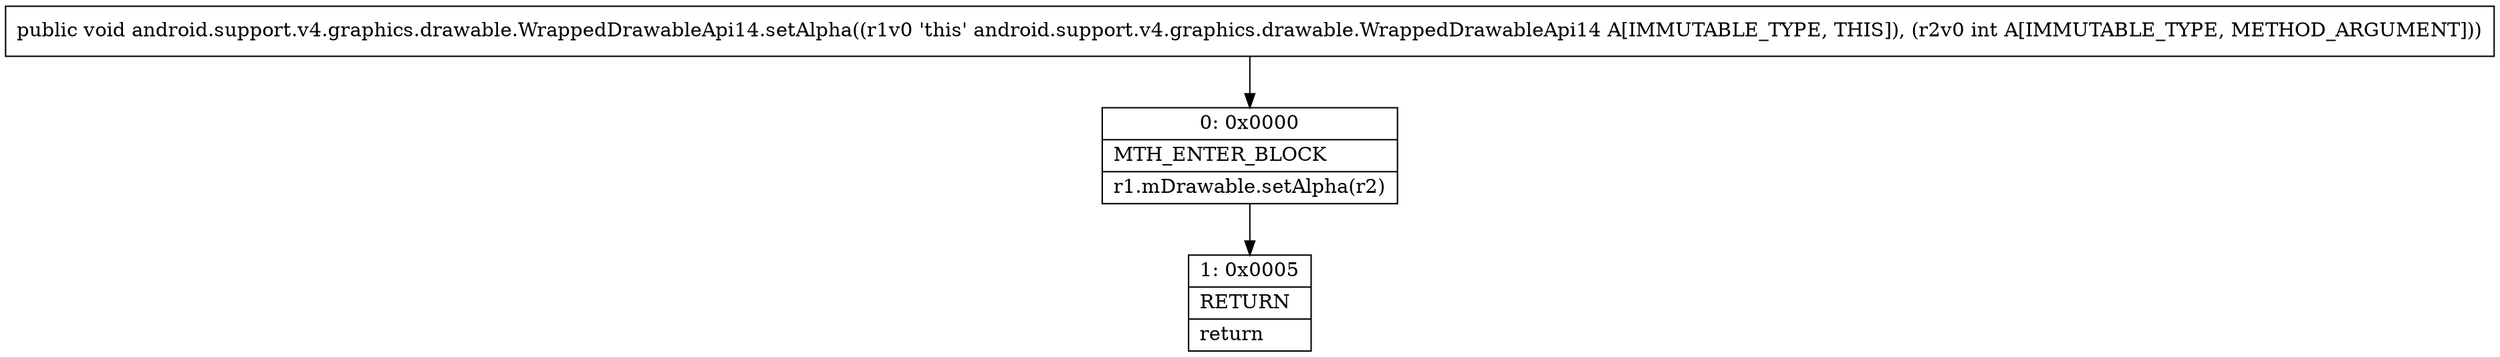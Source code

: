 digraph "CFG forandroid.support.v4.graphics.drawable.WrappedDrawableApi14.setAlpha(I)V" {
Node_0 [shape=record,label="{0\:\ 0x0000|MTH_ENTER_BLOCK\l|r1.mDrawable.setAlpha(r2)\l}"];
Node_1 [shape=record,label="{1\:\ 0x0005|RETURN\l|return\l}"];
MethodNode[shape=record,label="{public void android.support.v4.graphics.drawable.WrappedDrawableApi14.setAlpha((r1v0 'this' android.support.v4.graphics.drawable.WrappedDrawableApi14 A[IMMUTABLE_TYPE, THIS]), (r2v0 int A[IMMUTABLE_TYPE, METHOD_ARGUMENT])) }"];
MethodNode -> Node_0;
Node_0 -> Node_1;
}

